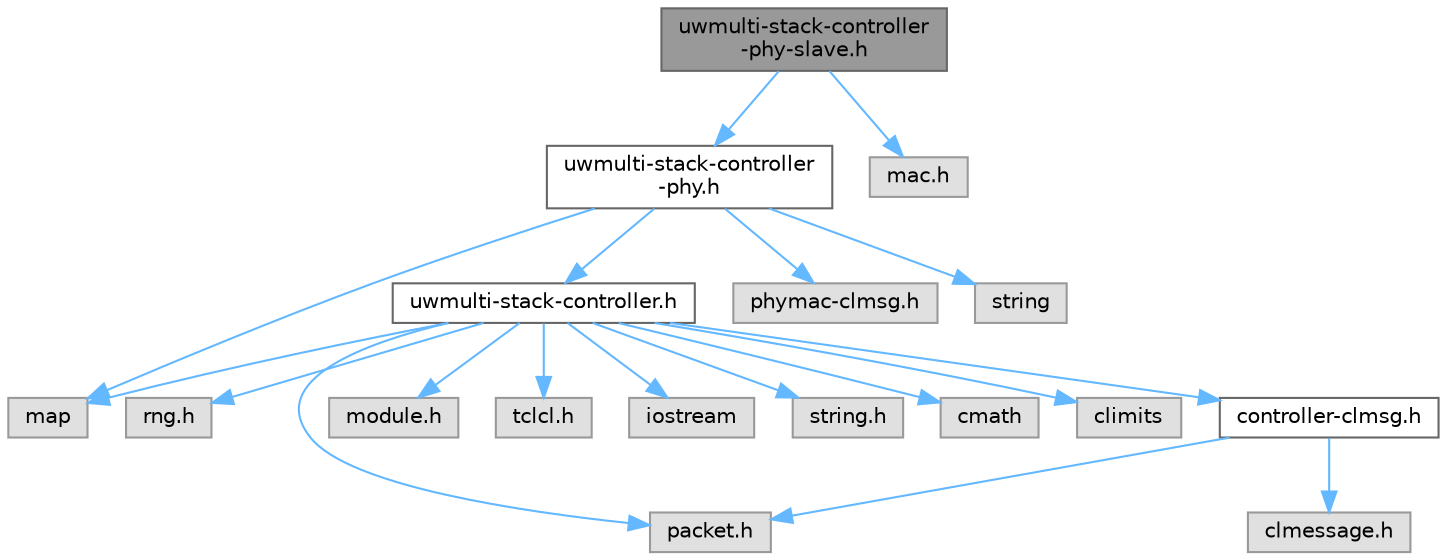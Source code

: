 digraph "uwmulti-stack-controller-phy-slave.h"
{
 // LATEX_PDF_SIZE
  bgcolor="transparent";
  edge [fontname=Helvetica,fontsize=10,labelfontname=Helvetica,labelfontsize=10];
  node [fontname=Helvetica,fontsize=10,shape=box,height=0.2,width=0.4];
  Node1 [id="Node000001",label="uwmulti-stack-controller\l-phy-slave.h",height=0.2,width=0.4,color="gray40", fillcolor="grey60", style="filled", fontcolor="black",tooltip="Definition of UwMultiStackControllerPhySlave class."];
  Node1 -> Node2 [id="edge1_Node000001_Node000002",color="steelblue1",style="solid",tooltip=" "];
  Node2 [id="Node000002",label="uwmulti-stack-controller\l-phy.h",height=0.2,width=0.4,color="grey40", fillcolor="white", style="filled",URL="$uwmulti-stack-controller-phy_8h.html",tooltip="Definition of UwMultiStackControllerPhy class."];
  Node2 -> Node3 [id="edge2_Node000002_Node000003",color="steelblue1",style="solid",tooltip=" "];
  Node3 [id="Node000003",label="uwmulti-stack-controller.h",height=0.2,width=0.4,color="grey40", fillcolor="white", style="filled",URL="$uwmulti-stack-controller_8h.html",tooltip="Definition of UwMultiStackController class."];
  Node3 -> Node4 [id="edge3_Node000003_Node000004",color="steelblue1",style="solid",tooltip=" "];
  Node4 [id="Node000004",label="rng.h",height=0.2,width=0.4,color="grey60", fillcolor="#E0E0E0", style="filled",tooltip=" "];
  Node3 -> Node5 [id="edge4_Node000003_Node000005",color="steelblue1",style="solid",tooltip=" "];
  Node5 [id="Node000005",label="packet.h",height=0.2,width=0.4,color="grey60", fillcolor="#E0E0E0", style="filled",tooltip=" "];
  Node3 -> Node6 [id="edge5_Node000003_Node000006",color="steelblue1",style="solid",tooltip=" "];
  Node6 [id="Node000006",label="module.h",height=0.2,width=0.4,color="grey60", fillcolor="#E0E0E0", style="filled",tooltip=" "];
  Node3 -> Node7 [id="edge6_Node000003_Node000007",color="steelblue1",style="solid",tooltip=" "];
  Node7 [id="Node000007",label="tclcl.h",height=0.2,width=0.4,color="grey60", fillcolor="#E0E0E0", style="filled",tooltip=" "];
  Node3 -> Node8 [id="edge7_Node000003_Node000008",color="steelblue1",style="solid",tooltip=" "];
  Node8 [id="Node000008",label="map",height=0.2,width=0.4,color="grey60", fillcolor="#E0E0E0", style="filled",tooltip=" "];
  Node3 -> Node9 [id="edge8_Node000003_Node000009",color="steelblue1",style="solid",tooltip=" "];
  Node9 [id="Node000009",label="iostream",height=0.2,width=0.4,color="grey60", fillcolor="#E0E0E0", style="filled",tooltip=" "];
  Node3 -> Node10 [id="edge9_Node000003_Node000010",color="steelblue1",style="solid",tooltip=" "];
  Node10 [id="Node000010",label="string.h",height=0.2,width=0.4,color="grey60", fillcolor="#E0E0E0", style="filled",tooltip=" "];
  Node3 -> Node11 [id="edge10_Node000003_Node000011",color="steelblue1",style="solid",tooltip=" "];
  Node11 [id="Node000011",label="cmath",height=0.2,width=0.4,color="grey60", fillcolor="#E0E0E0", style="filled",tooltip=" "];
  Node3 -> Node12 [id="edge11_Node000003_Node000012",color="steelblue1",style="solid",tooltip=" "];
  Node12 [id="Node000012",label="climits",height=0.2,width=0.4,color="grey60", fillcolor="#E0E0E0", style="filled",tooltip=" "];
  Node3 -> Node13 [id="edge12_Node000003_Node000013",color="steelblue1",style="solid",tooltip=" "];
  Node13 [id="Node000013",label="controller-clmsg.h",height=0.2,width=0.4,color="grey40", fillcolor="white", style="filled",URL="$controller-clmsg_8h.html",tooltip=" "];
  Node13 -> Node5 [id="edge13_Node000013_Node000005",color="steelblue1",style="solid",tooltip=" "];
  Node13 -> Node14 [id="edge14_Node000013_Node000014",color="steelblue1",style="solid",tooltip=" "];
  Node14 [id="Node000014",label="clmessage.h",height=0.2,width=0.4,color="grey60", fillcolor="#E0E0E0", style="filled",tooltip=" "];
  Node2 -> Node15 [id="edge15_Node000002_Node000015",color="steelblue1",style="solid",tooltip=" "];
  Node15 [id="Node000015",label="phymac-clmsg.h",height=0.2,width=0.4,color="grey60", fillcolor="#E0E0E0", style="filled",tooltip=" "];
  Node2 -> Node8 [id="edge16_Node000002_Node000008",color="steelblue1",style="solid",tooltip=" "];
  Node2 -> Node16 [id="edge17_Node000002_Node000016",color="steelblue1",style="solid",tooltip=" "];
  Node16 [id="Node000016",label="string",height=0.2,width=0.4,color="grey60", fillcolor="#E0E0E0", style="filled",tooltip=" "];
  Node1 -> Node17 [id="edge18_Node000001_Node000017",color="steelblue1",style="solid",tooltip=" "];
  Node17 [id="Node000017",label="mac.h",height=0.2,width=0.4,color="grey60", fillcolor="#E0E0E0", style="filled",tooltip=" "];
}
